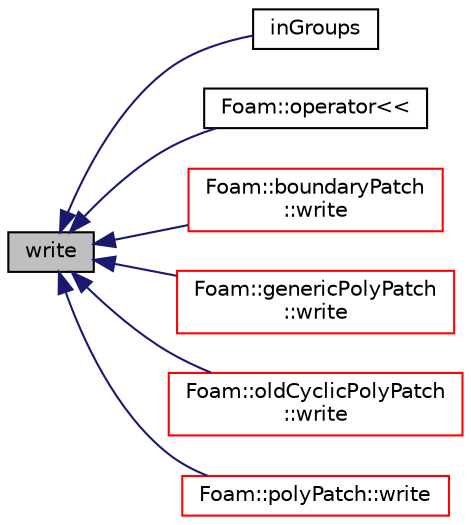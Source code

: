 digraph "write"
{
  bgcolor="transparent";
  edge [fontname="Helvetica",fontsize="10",labelfontname="Helvetica",labelfontsize="10"];
  node [fontname="Helvetica",fontsize="10",shape=record];
  rankdir="LR";
  Node918 [label="write",height=0.2,width=0.4,color="black", fillcolor="grey75", style="filled", fontcolor="black"];
  Node918 -> Node919 [dir="back",color="midnightblue",fontsize="10",style="solid",fontname="Helvetica"];
  Node919 [label="inGroups",height=0.2,width=0.4,color="black",URL="$a28273.html#a59ee7a22ca7f25114192855addd7da37",tooltip="Return the optional groups patch belongs to for modification. "];
  Node918 -> Node920 [dir="back",color="midnightblue",fontsize="10",style="solid",fontname="Helvetica"];
  Node920 [label="Foam::operator\<\<",height=0.2,width=0.4,color="black",URL="$a21851.html#afd43fa4b8f620dd82bfa7b0a602fa557"];
  Node918 -> Node921 [dir="back",color="midnightblue",fontsize="10",style="solid",fontname="Helvetica"];
  Node921 [label="Foam::boundaryPatch\l::write",height=0.2,width=0.4,color="red",URL="$a22173.html#a293fdfec8bdfbd5c3913ab4c9f3454ff",tooltip="Write dictionary. "];
  Node918 -> Node924 [dir="back",color="midnightblue",fontsize="10",style="solid",fontname="Helvetica"];
  Node924 [label="Foam::genericPolyPatch\l::write",height=0.2,width=0.4,color="red",URL="$a28585.html#a293fdfec8bdfbd5c3913ab4c9f3454ff",tooltip="Write the polyPatch data as a dictionary. "];
  Node918 -> Node926 [dir="back",color="midnightblue",fontsize="10",style="solid",fontname="Helvetica"];
  Node926 [label="Foam::oldCyclicPolyPatch\l::write",height=0.2,width=0.4,color="red",URL="$a28605.html#a293fdfec8bdfbd5c3913ab4c9f3454ff",tooltip="Write the polyPatch data as a dictionary. "];
  Node918 -> Node928 [dir="back",color="midnightblue",fontsize="10",style="solid",fontname="Helvetica"];
  Node928 [label="Foam::polyPatch::write",height=0.2,width=0.4,color="red",URL="$a28633.html#a293fdfec8bdfbd5c3913ab4c9f3454ff",tooltip="Write the polyPatch data as a dictionary. "];
}
